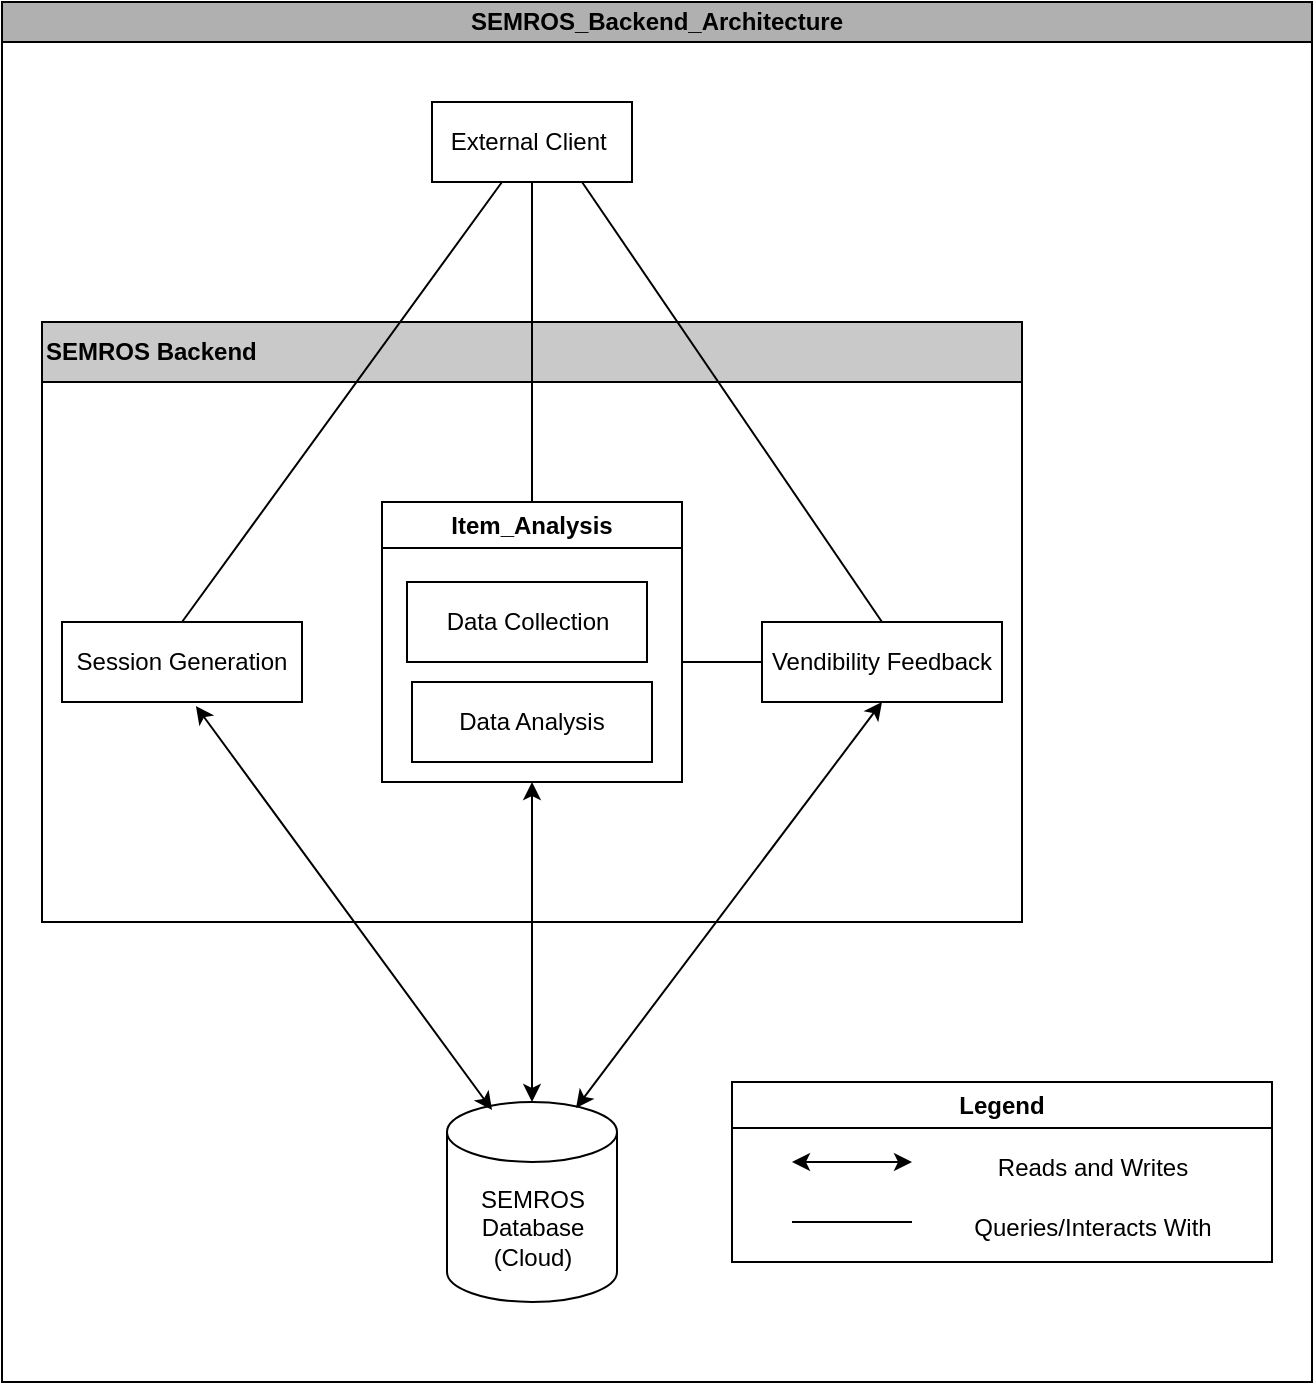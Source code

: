 <mxfile version="23.1.4" type="device">
  <diagram name="Page-1" id="lC5umMjdHUD5bCQxXtSJ">
    <mxGraphModel dx="932" dy="1289" grid="1" gridSize="10" guides="1" tooltips="1" connect="1" arrows="1" fold="1" page="1" pageScale="1" pageWidth="850" pageHeight="1100" math="0" shadow="0">
      <root>
        <mxCell id="0" />
        <mxCell id="1" parent="0" />
        <mxCell id="U809kFBtlD3N6pDwnZoy-1" value="SEMROS_Backend_Architecture" style="swimlane;whiteSpace=wrap;html=1;startSize=20;fillColor=#B0B0B0;" parent="1" vertex="1">
          <mxGeometry x="140" y="80" width="655" height="690" as="geometry" />
        </mxCell>
        <mxCell id="U809kFBtlD3N6pDwnZoy-14" value="SEMROS Backend" style="swimlane;whiteSpace=wrap;html=1;fillColor=#C9C9C9;startSize=30;align=left;" parent="U809kFBtlD3N6pDwnZoy-1" vertex="1">
          <mxGeometry x="20" y="160" width="490" height="300" as="geometry">
            <mxRectangle x="130" y="190" width="150" height="30" as="alternateBounds" />
          </mxGeometry>
        </mxCell>
        <mxCell id="U809kFBtlD3N6pDwnZoy-16" value="Session Generation" style="rounded=0;whiteSpace=wrap;html=1;" parent="U809kFBtlD3N6pDwnZoy-14" vertex="1">
          <mxGeometry x="10" y="150" width="120" height="40" as="geometry" />
        </mxCell>
        <mxCell id="OJ1OgJ-h_Q9dSyawvpYi-7" value="Item_Analysis" style="swimlane;whiteSpace=wrap;html=1;" parent="U809kFBtlD3N6pDwnZoy-14" vertex="1">
          <mxGeometry x="170" y="90" width="150" height="140" as="geometry" />
        </mxCell>
        <mxCell id="U809kFBtlD3N6pDwnZoy-17" value="Data Analysis" style="rounded=0;whiteSpace=wrap;html=1;" parent="OJ1OgJ-h_Q9dSyawvpYi-7" vertex="1">
          <mxGeometry x="15" y="90" width="120" height="40" as="geometry" />
        </mxCell>
        <mxCell id="U809kFBtlD3N6pDwnZoy-18" value="Data Collection" style="rounded=0;whiteSpace=wrap;html=1;" parent="OJ1OgJ-h_Q9dSyawvpYi-7" vertex="1">
          <mxGeometry x="12.5" y="40" width="120" height="40" as="geometry" />
        </mxCell>
        <mxCell id="YTP1arLYZ31eMe8lI99D-1" value="Vendibility Feedback" style="rounded=0;whiteSpace=wrap;html=1;" parent="U809kFBtlD3N6pDwnZoy-14" vertex="1">
          <mxGeometry x="360" y="150" width="120" height="40" as="geometry" />
        </mxCell>
        <mxCell id="3Ro351yVQ03dDcpTsYDs-3" value="" style="endArrow=none;html=1;rounded=0;entryX=0;entryY=0.5;entryDx=0;entryDy=0;" edge="1" parent="U809kFBtlD3N6pDwnZoy-14" target="YTP1arLYZ31eMe8lI99D-1">
          <mxGeometry width="50" height="50" relative="1" as="geometry">
            <mxPoint x="320" y="170" as="sourcePoint" />
            <mxPoint x="370" y="50" as="targetPoint" />
          </mxGeometry>
        </mxCell>
        <mxCell id="U809kFBtlD3N6pDwnZoy-4" value="SEMROS Database&lt;br&gt;(Cloud)" style="shape=cylinder3;whiteSpace=wrap;html=1;boundedLbl=1;backgroundOutline=1;size=15;" parent="U809kFBtlD3N6pDwnZoy-1" vertex="1">
          <mxGeometry x="222.5" y="550" width="85" height="100" as="geometry" />
        </mxCell>
        <mxCell id="U809kFBtlD3N6pDwnZoy-6" value="External Client&amp;nbsp;" style="rounded=0;whiteSpace=wrap;html=1;" parent="U809kFBtlD3N6pDwnZoy-1" vertex="1">
          <mxGeometry x="215" y="50" width="100" height="40" as="geometry" />
        </mxCell>
        <mxCell id="U809kFBtlD3N6pDwnZoy-9" value="Legend" style="swimlane;whiteSpace=wrap;html=1;" parent="U809kFBtlD3N6pDwnZoy-1" vertex="1">
          <mxGeometry x="365" y="540" width="270" height="90" as="geometry" />
        </mxCell>
        <mxCell id="U809kFBtlD3N6pDwnZoy-10" value="" style="endArrow=classic;startArrow=classic;html=1;rounded=0;" parent="U809kFBtlD3N6pDwnZoy-9" edge="1">
          <mxGeometry width="50" height="50" relative="1" as="geometry">
            <mxPoint x="30" y="40" as="sourcePoint" />
            <mxPoint x="90" y="40" as="targetPoint" />
          </mxGeometry>
        </mxCell>
        <mxCell id="U809kFBtlD3N6pDwnZoy-11" value="Reads and Writes" style="text;html=1;align=center;verticalAlign=middle;resizable=0;points=[];autosize=1;strokeColor=none;fillColor=none;" parent="U809kFBtlD3N6pDwnZoy-9" vertex="1">
          <mxGeometry x="120" y="28" width="120" height="30" as="geometry" />
        </mxCell>
        <mxCell id="U809kFBtlD3N6pDwnZoy-12" value="" style="endArrow=none;html=1;rounded=0;" parent="U809kFBtlD3N6pDwnZoy-9" edge="1">
          <mxGeometry width="50" height="50" relative="1" as="geometry">
            <mxPoint x="30" y="70" as="sourcePoint" />
            <mxPoint x="90" y="70" as="targetPoint" />
          </mxGeometry>
        </mxCell>
        <mxCell id="U809kFBtlD3N6pDwnZoy-13" value="Queries/Interacts With" style="text;html=1;align=center;verticalAlign=middle;resizable=0;points=[];autosize=1;strokeColor=none;fillColor=none;" parent="U809kFBtlD3N6pDwnZoy-9" vertex="1">
          <mxGeometry x="110" y="58" width="140" height="30" as="geometry" />
        </mxCell>
        <mxCell id="OJ1OgJ-h_Q9dSyawvpYi-5" value="" style="endArrow=classic;startArrow=classic;html=1;rounded=0;exitX=0.5;exitY=0;exitDx=0;exitDy=0;exitPerimeter=0;entryX=0.5;entryY=1;entryDx=0;entryDy=0;" parent="U809kFBtlD3N6pDwnZoy-1" source="U809kFBtlD3N6pDwnZoy-4" target="OJ1OgJ-h_Q9dSyawvpYi-7" edge="1">
          <mxGeometry width="50" height="50" relative="1" as="geometry">
            <mxPoint x="250" y="500" as="sourcePoint" />
            <mxPoint x="185" y="410" as="targetPoint" />
          </mxGeometry>
        </mxCell>
        <mxCell id="OJ1OgJ-h_Q9dSyawvpYi-6" value="" style="endArrow=classic;startArrow=classic;html=1;rounded=0;exitX=0.265;exitY=0.04;exitDx=0;exitDy=0;exitPerimeter=0;entryX=0.558;entryY=1.05;entryDx=0;entryDy=0;entryPerimeter=0;" parent="U809kFBtlD3N6pDwnZoy-1" source="U809kFBtlD3N6pDwnZoy-4" target="U809kFBtlD3N6pDwnZoy-16" edge="1">
          <mxGeometry width="50" height="50" relative="1" as="geometry">
            <mxPoint x="260" y="562" as="sourcePoint" />
            <mxPoint x="185" y="400" as="targetPoint" />
          </mxGeometry>
        </mxCell>
        <mxCell id="YTP1arLYZ31eMe8lI99D-2" value="" style="endArrow=none;html=1;rounded=0;exitX=0.5;exitY=0;exitDx=0;exitDy=0;" parent="U809kFBtlD3N6pDwnZoy-1" source="U809kFBtlD3N6pDwnZoy-16" edge="1">
          <mxGeometry width="50" height="50" relative="1" as="geometry">
            <mxPoint x="200" y="140" as="sourcePoint" />
            <mxPoint x="250" y="90" as="targetPoint" />
          </mxGeometry>
        </mxCell>
        <mxCell id="YTP1arLYZ31eMe8lI99D-3" value="" style="endArrow=none;html=1;rounded=0;exitX=0.5;exitY=0;exitDx=0;exitDy=0;entryX=0.5;entryY=1;entryDx=0;entryDy=0;" parent="U809kFBtlD3N6pDwnZoy-1" source="OJ1OgJ-h_Q9dSyawvpYi-7" target="U809kFBtlD3N6pDwnZoy-6" edge="1">
          <mxGeometry width="50" height="50" relative="1" as="geometry">
            <mxPoint x="100" y="310" as="sourcePoint" />
            <mxPoint x="260" y="100" as="targetPoint" />
          </mxGeometry>
        </mxCell>
        <mxCell id="YTP1arLYZ31eMe8lI99D-4" value="" style="endArrow=none;html=1;rounded=0;exitX=0.5;exitY=0;exitDx=0;exitDy=0;entryX=0.75;entryY=1;entryDx=0;entryDy=0;" parent="U809kFBtlD3N6pDwnZoy-1" source="YTP1arLYZ31eMe8lI99D-1" target="U809kFBtlD3N6pDwnZoy-6" edge="1">
          <mxGeometry width="50" height="50" relative="1" as="geometry">
            <mxPoint x="300" y="250" as="sourcePoint" />
            <mxPoint x="300" y="90" as="targetPoint" />
          </mxGeometry>
        </mxCell>
        <mxCell id="3Ro351yVQ03dDcpTsYDs-2" value="" style="endArrow=classic;startArrow=classic;html=1;rounded=0;entryX=0.5;entryY=1;entryDx=0;entryDy=0;exitX=0.759;exitY=0.03;exitDx=0;exitDy=0;exitPerimeter=0;" edge="1" parent="U809kFBtlD3N6pDwnZoy-1" source="U809kFBtlD3N6pDwnZoy-4" target="YTP1arLYZ31eMe8lI99D-1">
          <mxGeometry width="50" height="50" relative="1" as="geometry">
            <mxPoint x="240" y="500" as="sourcePoint" />
            <mxPoint x="290" y="450" as="targetPoint" />
          </mxGeometry>
        </mxCell>
      </root>
    </mxGraphModel>
  </diagram>
</mxfile>
